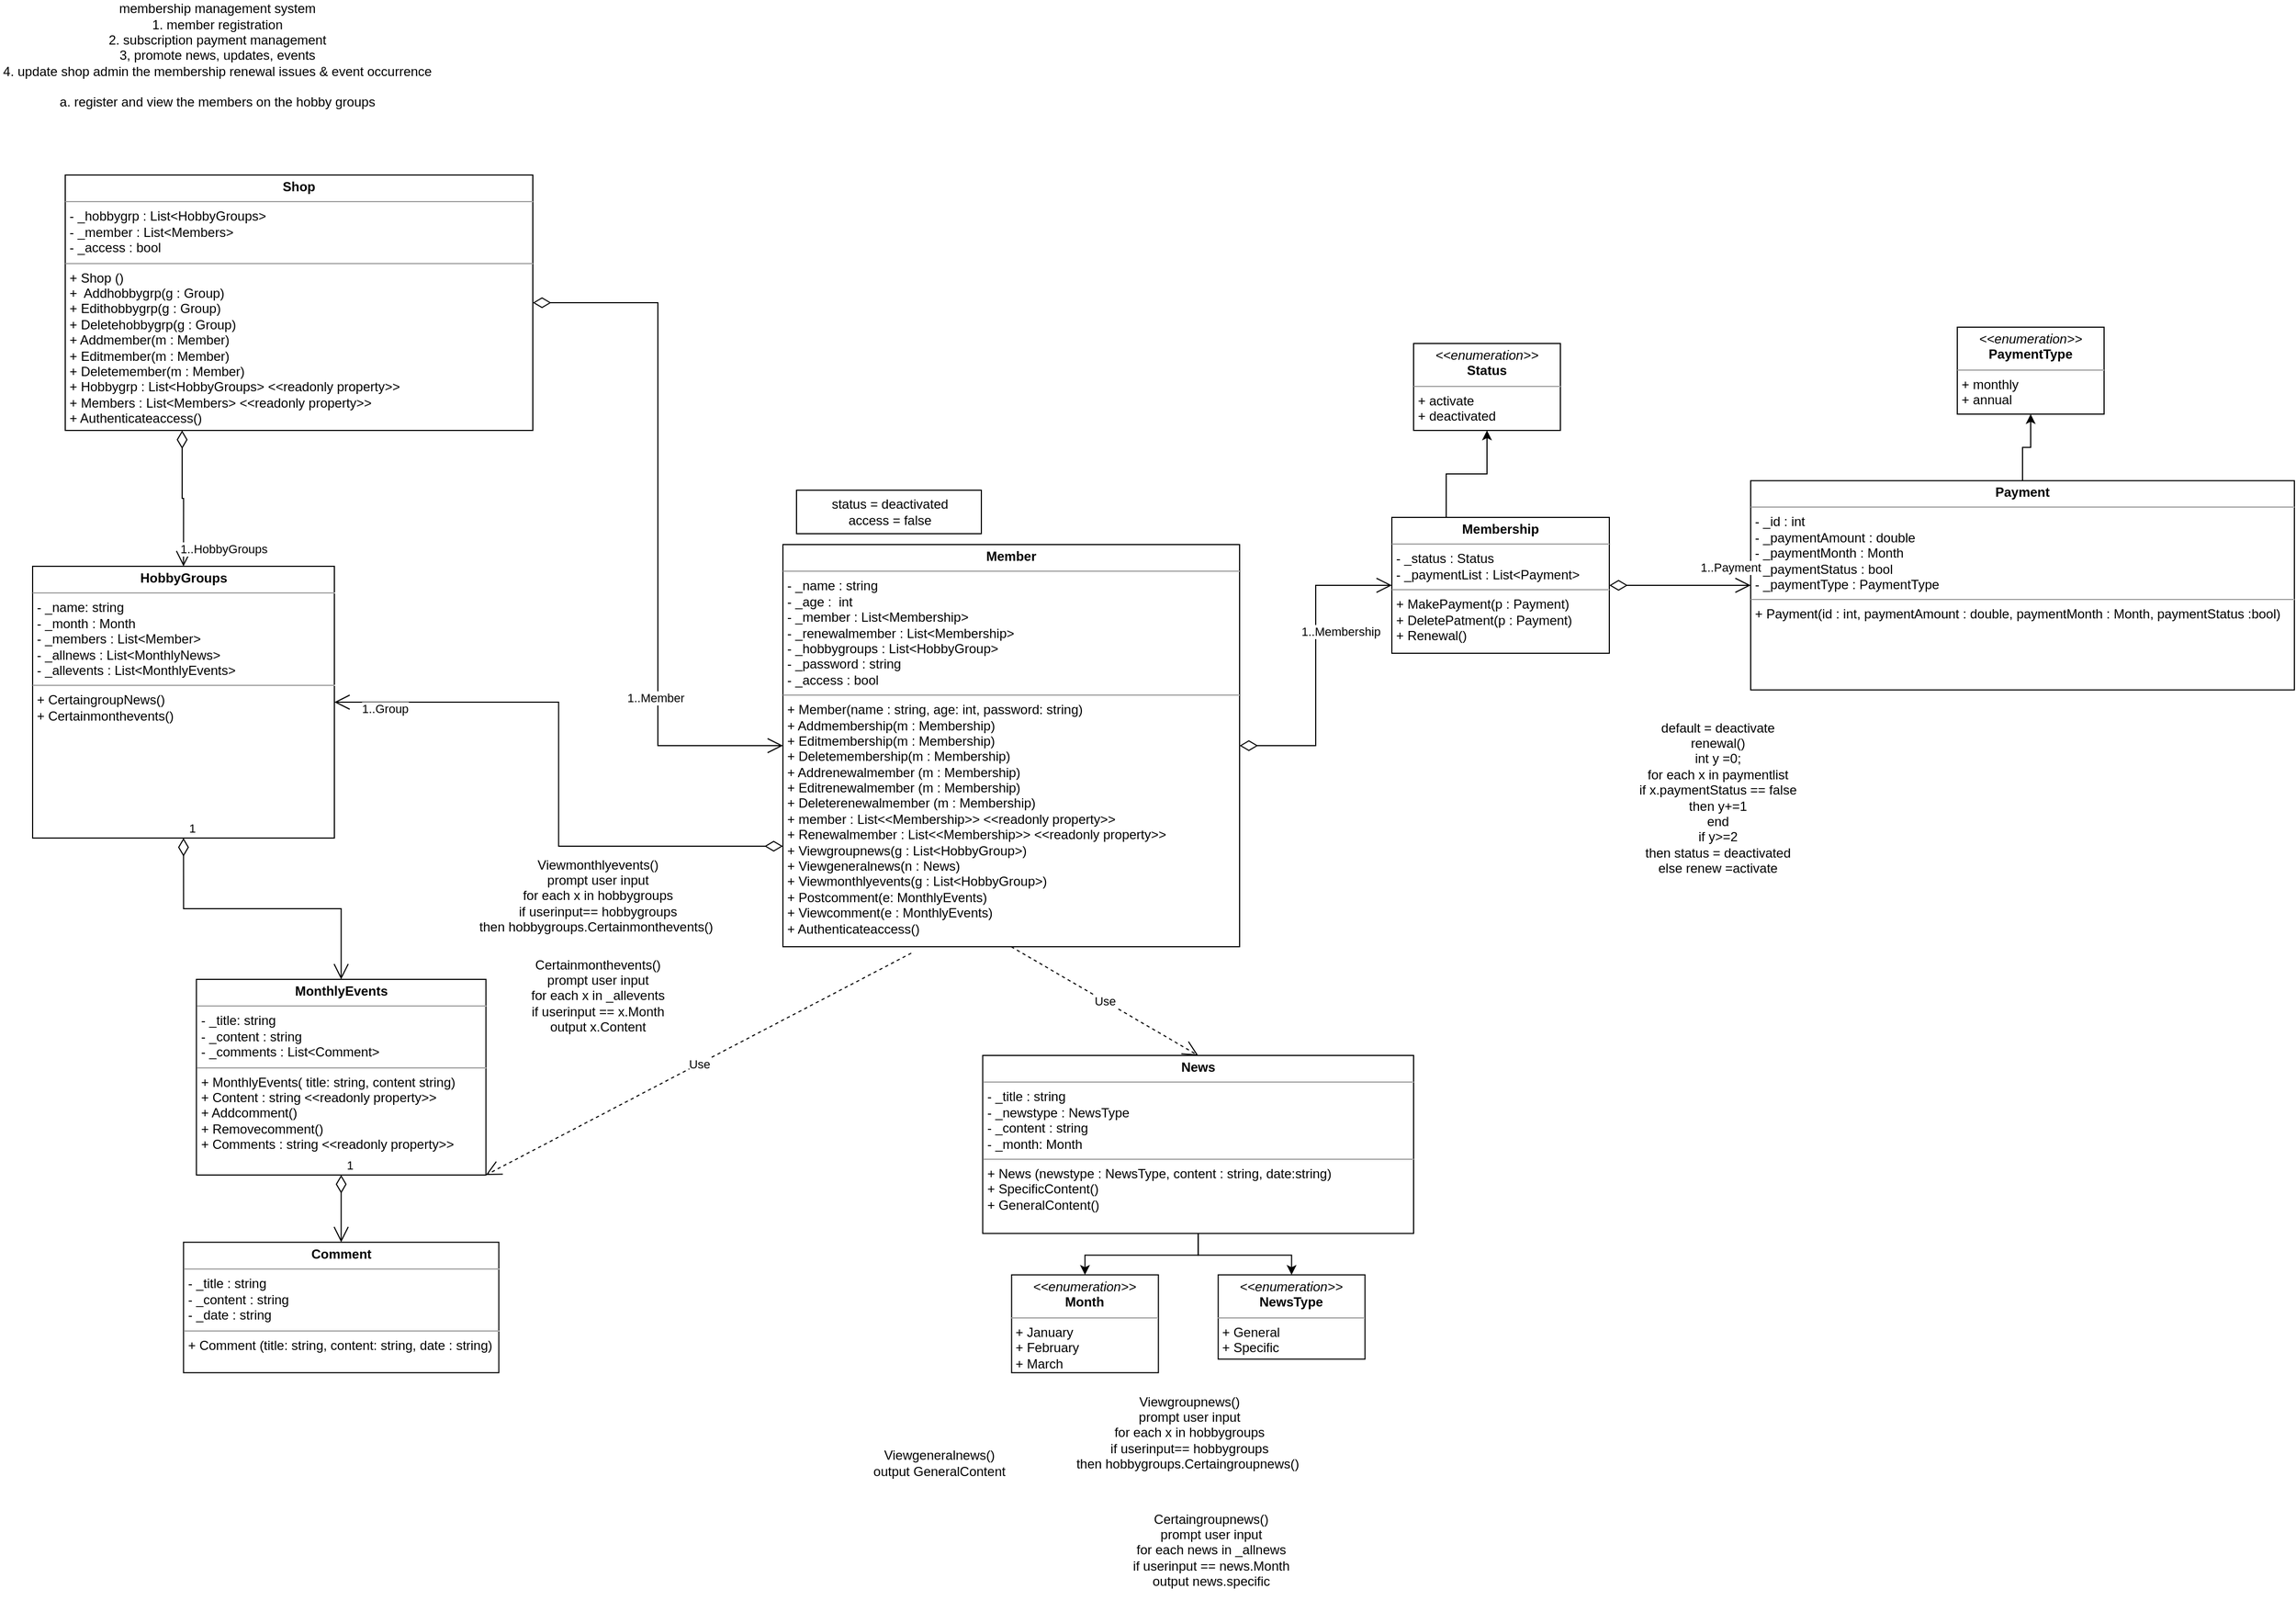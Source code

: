 <mxfile version="15.5.2" type="device"><diagram id="rBWH3AgNxMn95H7yer64" name="Page-1"><mxGraphModel dx="1910" dy="781" grid="1" gridSize="10" guides="1" tooltips="1" connect="1" arrows="1" fold="1" page="1" pageScale="1" pageWidth="850" pageHeight="1100" math="0" shadow="0"><root><mxCell id="0"/><mxCell id="1" parent="0"/><mxCell id="P4EmJS19oI5AWvJ8y8M_-1" value="membership management system&lt;br&gt;1. member registration&lt;br&gt;2. subscription payment management&lt;br&gt;3, promote news, updates, events&lt;br&gt;4. update shop admin the membership renewal issues &amp;amp; event occurrence&lt;br&gt;&lt;br&gt;a. register and view the members on the hobby groups&lt;br&gt;" style="text;html=1;strokeColor=none;fillColor=none;align=center;verticalAlign=middle;whiteSpace=wrap;rounded=0;" parent="1" vertex="1"><mxGeometry x="250" y="30" width="400" height="100" as="geometry"/></mxCell><mxCell id="1OzfhI8IsxFRPcYdNbpT-2" value="&lt;p style=&quot;margin: 0px ; margin-top: 4px ; text-align: center&quot;&gt;&lt;b&gt;HobbyGroups&lt;/b&gt;&lt;/p&gt;&lt;hr size=&quot;1&quot;&gt;&lt;p style=&quot;margin: 0px ; margin-left: 4px&quot;&gt;- _name: string&lt;/p&gt;&lt;p style=&quot;margin: 0px ; margin-left: 4px&quot;&gt;- _month : Month&lt;br&gt;- _members : List&amp;lt;Member&amp;gt;&lt;/p&gt;&lt;p style=&quot;margin: 0px ; margin-left: 4px&quot;&gt;- _allnews : List&amp;lt;MonthlyNews&amp;gt;&lt;/p&gt;&lt;p style=&quot;margin: 0px ; margin-left: 4px&quot;&gt;- _allevents : List&amp;lt;MonthlyEvents&amp;gt;&lt;/p&gt;&lt;hr size=&quot;1&quot;&gt;&lt;p style=&quot;margin: 0px ; margin-left: 4px&quot;&gt;+ CertaingroupNews()&lt;/p&gt;&lt;p style=&quot;margin: 0px ; margin-left: 4px&quot;&gt;+ Certainmonthevents()&lt;/p&gt;&lt;p style=&quot;margin: 0px ; margin-left: 4px&quot;&gt;&lt;br&gt;&lt;/p&gt;" style="verticalAlign=top;align=left;overflow=fill;fontSize=12;fontFamily=Helvetica;html=1;" vertex="1" parent="1"><mxGeometry x="280" y="550" width="277.5" height="250" as="geometry"/></mxCell><mxCell id="1OzfhI8IsxFRPcYdNbpT-52" style="edgeStyle=orthogonalEdgeStyle;rounded=0;orthogonalLoop=1;jettySize=auto;html=1;exitX=0.25;exitY=0;exitDx=0;exitDy=0;" edge="1" parent="1" source="1OzfhI8IsxFRPcYdNbpT-4" target="1OzfhI8IsxFRPcYdNbpT-43"><mxGeometry relative="1" as="geometry"><mxPoint x="1590" y="395" as="targetPoint"/></mxGeometry></mxCell><mxCell id="1OzfhI8IsxFRPcYdNbpT-4" value="&lt;p style=&quot;margin: 0px ; margin-top: 4px ; text-align: center&quot;&gt;&lt;b&gt;Membership&lt;/b&gt;&lt;/p&gt;&lt;hr size=&quot;1&quot;&gt;&lt;p style=&quot;margin: 0px ; margin-left: 4px&quot;&gt;- _status : Status&lt;/p&gt;&lt;p style=&quot;margin: 0px ; margin-left: 4px&quot;&gt;- _paymentList : List&amp;lt;Payment&amp;gt;&lt;br&gt;&lt;/p&gt;&lt;hr size=&quot;1&quot;&gt;&lt;p style=&quot;margin: 0px ; margin-left: 4px&quot;&gt;&lt;span&gt;+ MakePayment(p : Payment)&lt;/span&gt;&lt;br&gt;&lt;/p&gt;&lt;p style=&quot;margin: 0px ; margin-left: 4px&quot;&gt;+ DeletePatment(p : Payment)&lt;br&gt;+ Renewal()&lt;/p&gt;" style="verticalAlign=top;align=left;overflow=fill;fontSize=12;fontFamily=Helvetica;html=1;" vertex="1" parent="1"><mxGeometry x="1530" y="505" width="200" height="125" as="geometry"/></mxCell><mxCell id="1OzfhI8IsxFRPcYdNbpT-5" value="&lt;p style=&quot;margin: 0px ; margin-top: 4px ; text-align: center&quot;&gt;&lt;b&gt;Member&lt;/b&gt;&lt;/p&gt;&lt;hr size=&quot;1&quot;&gt;&lt;p style=&quot;margin: 0px ; margin-left: 4px&quot;&gt;- _name : string&amp;nbsp;&lt;/p&gt;&lt;p style=&quot;margin: 0px ; margin-left: 4px&quot;&gt;- _age :&amp;nbsp; int&lt;/p&gt;&lt;p style=&quot;margin: 0px ; margin-left: 4px&quot;&gt;- _member : List&amp;lt;Membership&amp;gt;&lt;br&gt;&lt;/p&gt;&lt;p style=&quot;margin: 0px ; margin-left: 4px&quot;&gt;- _renewalmember : List&amp;lt;Membership&amp;gt;&lt;/p&gt;&lt;p style=&quot;margin: 0px ; margin-left: 4px&quot;&gt;- _hobbygroups : List&amp;lt;HobbyGroup&amp;gt;&lt;/p&gt;&lt;p style=&quot;margin: 0px ; margin-left: 4px&quot;&gt;- _password : string&lt;/p&gt;&lt;p style=&quot;margin: 0px ; margin-left: 4px&quot;&gt;- _access : bool&lt;/p&gt;&lt;hr size=&quot;1&quot;&gt;&lt;p style=&quot;margin: 0px ; margin-left: 4px&quot;&gt;+ Member(name : string, age: int, password: string)&lt;/p&gt;&lt;p style=&quot;margin: 0px ; margin-left: 4px&quot;&gt;+ Addmembership(m : Membership)&lt;/p&gt;&lt;p style=&quot;margin: 0px ; margin-left: 4px&quot;&gt;+ Editmembership(m : Membership)&lt;/p&gt;&lt;p style=&quot;margin: 0px ; margin-left: 4px&quot;&gt;+ Deletemembership(m : Membership)&lt;/p&gt;&lt;p style=&quot;margin: 0px 0px 0px 4px&quot;&gt;+ Addrenewalmember&amp;nbsp;(m : Membership)&lt;/p&gt;&lt;p style=&quot;margin: 0px 0px 0px 4px&quot;&gt;+ Editrenewalmember&amp;nbsp;(m : Membership)&lt;/p&gt;&lt;p style=&quot;margin: 0px 0px 0px 4px&quot;&gt;+ Deleterenewalmember&amp;nbsp;(m : Membership)&lt;/p&gt;&lt;p style=&quot;margin: 0px ; margin-left: 4px&quot;&gt;+ member : List&amp;lt;&amp;lt;Membership&amp;gt;&amp;gt; &amp;lt;&amp;lt;readonly property&amp;gt;&amp;gt;&lt;/p&gt;&lt;p style=&quot;margin: 0px ; margin-left: 4px&quot;&gt;+ Renewalmember : List&amp;lt;&amp;lt;Membership&amp;gt;&amp;gt; &amp;lt;&amp;lt;readonly property&amp;gt;&amp;gt;&lt;/p&gt;&lt;p style=&quot;margin: 0px ; margin-left: 4px&quot;&gt;+ Viewgroupnews(g : List&amp;lt;HobbyGroup&amp;gt;)&lt;/p&gt;&lt;p style=&quot;margin: 0px ; margin-left: 4px&quot;&gt;+ Viewgeneralnews(n : News)&lt;/p&gt;&lt;p style=&quot;margin: 0px ; margin-left: 4px&quot;&gt;+ Viewmonthlyevents(g : List&amp;lt;HobbyGroup&amp;gt;)&lt;/p&gt;&lt;p style=&quot;margin: 0px ; margin-left: 4px&quot;&gt;+ Postcomment(e: MonthlyEvents)&lt;/p&gt;&lt;p style=&quot;margin: 0px ; margin-left: 4px&quot;&gt;+ Viewcomment(e : MonthlyEvents)&lt;/p&gt;&lt;p style=&quot;margin: 0px ; margin-left: 4px&quot;&gt;+ Authenticateaccess()&lt;/p&gt;&lt;p style=&quot;margin: 0px ; margin-left: 4px&quot;&gt;&lt;br&gt;&lt;/p&gt;" style="verticalAlign=top;align=left;overflow=fill;fontSize=12;fontFamily=Helvetica;html=1;" vertex="1" parent="1"><mxGeometry x="970" y="530" width="420" height="370" as="geometry"/></mxCell><mxCell id="1OzfhI8IsxFRPcYdNbpT-6" value="&lt;p style=&quot;margin: 0px ; margin-top: 4px ; text-align: center&quot;&gt;&lt;b&gt;Shop&lt;/b&gt;&lt;/p&gt;&lt;hr size=&quot;1&quot;&gt;&lt;p style=&quot;margin: 0px ; margin-left: 4px&quot;&gt;- _hobbygrp : List&amp;lt;HobbyGroups&amp;gt;&lt;/p&gt;&lt;p style=&quot;margin: 0px ; margin-left: 4px&quot;&gt;- _member : List&amp;lt;Members&amp;gt;&lt;/p&gt;&lt;p style=&quot;margin: 0px ; margin-left: 4px&quot;&gt;- _access : bool&lt;/p&gt;&lt;hr size=&quot;1&quot;&gt;&lt;p style=&quot;margin: 0px ; margin-left: 4px&quot;&gt;&lt;span&gt;+ Shop ()&lt;/span&gt;&lt;/p&gt;&lt;p style=&quot;margin: 0px ; margin-left: 4px&quot;&gt;&lt;span&gt;+&amp;nbsp; Addhobbygrp(g : Group)&lt;/span&gt;&lt;br&gt;&lt;/p&gt;&lt;p style=&quot;margin: 0px 0px 0px 4px&quot;&gt;+ Edithobbygrp(g : Group)&lt;/p&gt;&lt;p style=&quot;margin: 0px 0px 0px 4px&quot;&gt;+ Deletehobbygrp(g : Group)&lt;br&gt;&lt;/p&gt;&lt;p style=&quot;margin: 0px 0px 0px 4px&quot;&gt;+ Addmember(m : Member)&lt;/p&gt;&lt;p style=&quot;margin: 0px 0px 0px 4px&quot;&gt;+ Editmember(m : Member)&lt;/p&gt;&lt;p style=&quot;margin: 0px 0px 0px 4px&quot;&gt;+ Deletemember(m : Member)&lt;/p&gt;&lt;p style=&quot;margin: 0px 0px 0px 4px&quot;&gt;+ Hobbygrp : List&amp;lt;HobbyGroups&amp;gt; &amp;lt;&amp;lt;readonly property&amp;gt;&amp;gt;&lt;/p&gt;&lt;p style=&quot;margin: 0px 0px 0px 4px&quot;&gt;+ Members : List&amp;lt;Members&amp;gt; &amp;lt;&amp;lt;readonly property&amp;gt;&amp;gt;&lt;/p&gt;&lt;p style=&quot;margin: 0px 0px 0px 4px&quot;&gt;+ Authenticateaccess()&lt;/p&gt;" style="verticalAlign=top;align=left;overflow=fill;fontSize=12;fontFamily=Helvetica;html=1;" vertex="1" parent="1"><mxGeometry x="310" y="190" width="430" height="235" as="geometry"/></mxCell><mxCell id="1OzfhI8IsxFRPcYdNbpT-7" value="1..HobbyGroups" style="endArrow=open;html=1;endSize=12;startArrow=diamondThin;startSize=14;startFill=0;edgeStyle=orthogonalEdgeStyle;align=left;verticalAlign=bottom;rounded=0;exitX=0.25;exitY=1;exitDx=0;exitDy=0;entryX=0.5;entryY=0;entryDx=0;entryDy=0;" edge="1" parent="1" source="1OzfhI8IsxFRPcYdNbpT-6" target="1OzfhI8IsxFRPcYdNbpT-2"><mxGeometry x="0.881" y="-5" relative="1" as="geometry"><mxPoint x="490" y="400" as="sourcePoint"/><mxPoint x="570.0" y="805" as="targetPoint"/><mxPoint as="offset"/></mxGeometry></mxCell><mxCell id="1OzfhI8IsxFRPcYdNbpT-8" value="1..Member" style="endArrow=open;html=1;endSize=12;startArrow=diamondThin;startSize=14;startFill=0;edgeStyle=orthogonalEdgeStyle;align=left;verticalAlign=bottom;rounded=0;entryX=0;entryY=0.5;entryDx=0;entryDy=0;" edge="1" parent="1" source="1OzfhI8IsxFRPcYdNbpT-6" target="1OzfhI8IsxFRPcYdNbpT-5"><mxGeometry x="0.528" y="-30" relative="1" as="geometry"><mxPoint x="860" y="380" as="sourcePoint"/><mxPoint x="1020" y="380" as="targetPoint"/><mxPoint as="offset"/></mxGeometry></mxCell><mxCell id="1OzfhI8IsxFRPcYdNbpT-9" value="1..Membership" style="endArrow=open;html=1;endSize=12;startArrow=diamondThin;startSize=14;startFill=0;edgeStyle=orthogonalEdgeStyle;align=left;verticalAlign=bottom;rounded=0;entryX=0;entryY=0.5;entryDx=0;entryDy=0;" edge="1" parent="1" source="1OzfhI8IsxFRPcYdNbpT-5" target="1OzfhI8IsxFRPcYdNbpT-4"><mxGeometry x="0.158" y="15" relative="1" as="geometry"><mxPoint x="1420" y="720" as="sourcePoint"/><mxPoint x="1750" y="610" as="targetPoint"/><mxPoint as="offset"/></mxGeometry></mxCell><mxCell id="1OzfhI8IsxFRPcYdNbpT-12" value="&lt;p style=&quot;margin: 0px ; margin-top: 4px ; text-align: center&quot;&gt;&lt;b&gt;Comment&lt;/b&gt;&lt;/p&gt;&lt;hr size=&quot;1&quot;&gt;&lt;p style=&quot;margin: 0px ; margin-left: 4px&quot;&gt;&lt;span&gt;- _title : string&lt;/span&gt;&lt;br&gt;&lt;/p&gt;&lt;p style=&quot;margin: 0px 0px 0px 4px&quot;&gt;- _content : string&lt;/p&gt;&lt;p style=&quot;margin: 0px 0px 0px 4px&quot;&gt;- _date : string&lt;/p&gt;&lt;hr size=&quot;1&quot;&gt;&lt;p style=&quot;margin: 0px ; margin-left: 4px&quot;&gt;+ Comment (title: string, content: string, date : string)&lt;/p&gt;&lt;p style=&quot;margin: 0px ; margin-left: 4px&quot;&gt;&lt;br&gt;&lt;/p&gt;" style="verticalAlign=top;align=left;overflow=fill;fontSize=12;fontFamily=Helvetica;html=1;" vertex="1" parent="1"><mxGeometry x="418.76" y="1171.87" width="290" height="120" as="geometry"/></mxCell><mxCell id="1OzfhI8IsxFRPcYdNbpT-13" value="&lt;p style=&quot;margin: 0px ; margin-top: 4px ; text-align: center&quot;&gt;&lt;i&gt;&amp;lt;&amp;lt;enumeration&amp;gt;&amp;gt;&lt;/i&gt;&lt;br&gt;&lt;b&gt;Month&lt;/b&gt;&lt;/p&gt;&lt;hr size=&quot;1&quot;&gt;&lt;p style=&quot;margin: 0px ; margin-left: 4px&quot;&gt;+ January&lt;/p&gt;&lt;p style=&quot;margin: 0px ; margin-left: 4px&quot;&gt;+ February&lt;/p&gt;&lt;p style=&quot;margin: 0px ; margin-left: 4px&quot;&gt;+ March&lt;/p&gt;&lt;p style=&quot;margin: 0px ; margin-left: 4px&quot;&gt;+ April&lt;/p&gt;&lt;p style=&quot;margin: 0px ; margin-left: 4px&quot;&gt;+ May&lt;/p&gt;&lt;p style=&quot;margin: 0px ; margin-left: 4px&quot;&gt;+ June&lt;/p&gt;&lt;p style=&quot;margin: 0px ; margin-left: 4px&quot;&gt;+ July&lt;/p&gt;&lt;p style=&quot;margin: 0px ; margin-left: 4px&quot;&gt;+ August&lt;/p&gt;&lt;p style=&quot;margin: 0px ; margin-left: 4px&quot;&gt;+ September&lt;/p&gt;&lt;p style=&quot;margin: 0px ; margin-left: 4px&quot;&gt;+ October&lt;/p&gt;&lt;p style=&quot;margin: 0px ; margin-left: 4px&quot;&gt;+ November&lt;/p&gt;&lt;p style=&quot;margin: 0px ; margin-left: 4px&quot;&gt;+ December&lt;/p&gt;" style="verticalAlign=top;align=left;overflow=fill;fontSize=12;fontFamily=Helvetica;html=1;" vertex="1" parent="1"><mxGeometry x="1180.31" y="1201.87" width="135" height="90" as="geometry"/></mxCell><mxCell id="1OzfhI8IsxFRPcYdNbpT-24" value="&lt;p style=&quot;margin: 0px ; margin-top: 4px ; text-align: center&quot;&gt;&lt;b&gt;MonthlyEvents&lt;/b&gt;&lt;/p&gt;&lt;hr size=&quot;1&quot;&gt;&lt;p style=&quot;margin: 0px ; margin-left: 4px&quot;&gt;- _title: string&lt;/p&gt;&lt;p style=&quot;margin: 0px ; margin-left: 4px&quot;&gt;- _content : string&lt;/p&gt;&lt;p style=&quot;margin: 0px ; margin-left: 4px&quot;&gt;- _comments : List&amp;lt;Comment&amp;gt;&lt;/p&gt;&lt;hr size=&quot;1&quot;&gt;&lt;p style=&quot;margin: 0px ; margin-left: 4px&quot;&gt;+ MonthlyEvents( title: string, content string)&lt;/p&gt;&lt;p style=&quot;margin: 0px ; margin-left: 4px&quot;&gt;+ Content : string &amp;lt;&amp;lt;readonly property&amp;gt;&amp;gt;&lt;/p&gt;&lt;p style=&quot;margin: 0px ; margin-left: 4px&quot;&gt;+ Addcomment()&lt;/p&gt;&lt;p style=&quot;margin: 0px ; margin-left: 4px&quot;&gt;+ Removecomment()&lt;/p&gt;&lt;p style=&quot;margin: 0px ; margin-left: 4px&quot;&gt;+ Comments : string &amp;lt;&amp;lt;readonly property&amp;gt;&amp;gt;&lt;/p&gt;" style="verticalAlign=top;align=left;overflow=fill;fontSize=12;fontFamily=Helvetica;html=1;" vertex="1" parent="1"><mxGeometry x="430.63" y="930" width="266.25" height="180" as="geometry"/></mxCell><mxCell id="1OzfhI8IsxFRPcYdNbpT-55" style="edgeStyle=orthogonalEdgeStyle;rounded=0;orthogonalLoop=1;jettySize=auto;html=1;exitX=0.5;exitY=1;exitDx=0;exitDy=0;" edge="1" parent="1" source="1OzfhI8IsxFRPcYdNbpT-25" target="1OzfhI8IsxFRPcYdNbpT-13"><mxGeometry relative="1" as="geometry"/></mxCell><mxCell id="1OzfhI8IsxFRPcYdNbpT-38" value="&lt;p style=&quot;margin: 0px ; margin-top: 4px ; text-align: center&quot;&gt;&lt;i&gt;&amp;lt;&amp;lt;enumeration&amp;gt;&amp;gt;&lt;/i&gt;&lt;br&gt;&lt;b&gt;NewsType&lt;/b&gt;&lt;/p&gt;&lt;hr size=&quot;1&quot;&gt;&lt;p style=&quot;margin: 0px ; margin-left: 4px&quot;&gt;+ General&lt;/p&gt;&lt;p style=&quot;margin: 0px ; margin-left: 4px&quot;&gt;+ Specific&lt;/p&gt;" style="verticalAlign=top;align=left;overflow=fill;fontSize=12;fontFamily=Helvetica;html=1;" vertex="1" parent="1"><mxGeometry x="1370.31" y="1201.87" width="135" height="77.5" as="geometry"/></mxCell><mxCell id="1OzfhI8IsxFRPcYdNbpT-43" value="&lt;p style=&quot;margin: 0px ; margin-top: 4px ; text-align: center&quot;&gt;&lt;i&gt;&amp;lt;&amp;lt;enumeration&amp;gt;&amp;gt;&lt;/i&gt;&lt;br&gt;&lt;b&gt;Status&lt;/b&gt;&lt;/p&gt;&lt;hr size=&quot;1&quot;&gt;&lt;p style=&quot;margin: 0px ; margin-left: 4px&quot;&gt;+ activate&lt;/p&gt;&lt;p style=&quot;margin: 0px ; margin-left: 4px&quot;&gt;+ deactivated&lt;/p&gt;" style="verticalAlign=top;align=left;overflow=fill;fontSize=12;fontFamily=Helvetica;html=1;" vertex="1" parent="1"><mxGeometry x="1550" y="345" width="135" height="80" as="geometry"/></mxCell><mxCell id="1OzfhI8IsxFRPcYdNbpT-49" value="status = deactivated&lt;br&gt;access = false" style="html=1;" vertex="1" parent="1"><mxGeometry x="982.5" y="480" width="170" height="40" as="geometry"/></mxCell><mxCell id="1OzfhI8IsxFRPcYdNbpT-54" style="edgeStyle=orthogonalEdgeStyle;rounded=0;orthogonalLoop=1;jettySize=auto;html=1;entryX=0.5;entryY=1;entryDx=0;entryDy=0;" edge="1" parent="1" source="1OzfhI8IsxFRPcYdNbpT-50" target="1OzfhI8IsxFRPcYdNbpT-53"><mxGeometry relative="1" as="geometry"/></mxCell><mxCell id="1OzfhI8IsxFRPcYdNbpT-50" value="&lt;p style=&quot;margin: 0px ; margin-top: 4px ; text-align: center&quot;&gt;&lt;b&gt;Payment&lt;/b&gt;&lt;/p&gt;&lt;hr size=&quot;1&quot;&gt;&lt;p style=&quot;margin: 0px ; margin-left: 4px&quot;&gt;- _id : int&lt;br&gt;&lt;/p&gt;&lt;p style=&quot;margin: 0px ; margin-left: 4px&quot;&gt;- _paymentAmount : double&lt;/p&gt;&lt;p style=&quot;margin: 0px ; margin-left: 4px&quot;&gt;- _paymentMonth : Month&lt;/p&gt;&lt;p style=&quot;margin: 0px ; margin-left: 4px&quot;&gt;- _paymentStatus : bool&lt;/p&gt;&lt;p style=&quot;margin: 0px ; margin-left: 4px&quot;&gt;- _paymentType : PaymentType&lt;/p&gt;&lt;hr size=&quot;1&quot;&gt;&lt;p style=&quot;margin: 0px ; margin-left: 4px&quot;&gt;+ Payment(id : int, paymentAmount : double, paymentMonth : Month, paymentStatus :bool)&lt;/p&gt;&lt;p style=&quot;margin: 0px 0px 0px 4px&quot;&gt;&lt;br&gt;&lt;/p&gt;&lt;p style=&quot;margin: 0px 0px 0px 4px&quot;&gt;&lt;br&gt;&lt;/p&gt;" style="verticalAlign=top;align=left;overflow=fill;fontSize=12;fontFamily=Helvetica;html=1;" vertex="1" parent="1"><mxGeometry x="1860" y="471.25" width="500" height="192.5" as="geometry"/></mxCell><mxCell id="1OzfhI8IsxFRPcYdNbpT-51" value="1..Payment" style="endArrow=open;html=1;endSize=12;startArrow=diamondThin;startSize=14;startFill=0;edgeStyle=orthogonalEdgeStyle;align=left;verticalAlign=bottom;rounded=0;exitX=1;exitY=0.5;exitDx=0;exitDy=0;entryX=0;entryY=0.5;entryDx=0;entryDy=0;" edge="1" parent="1" source="1OzfhI8IsxFRPcYdNbpT-4" target="1OzfhI8IsxFRPcYdNbpT-50"><mxGeometry x="0.25" y="8" relative="1" as="geometry"><mxPoint x="1810" y="575" as="sourcePoint"/><mxPoint x="1970" y="575" as="targetPoint"/><mxPoint as="offset"/></mxGeometry></mxCell><mxCell id="1OzfhI8IsxFRPcYdNbpT-53" value="&lt;p style=&quot;margin: 0px ; margin-top: 4px ; text-align: center&quot;&gt;&lt;i&gt;&amp;lt;&amp;lt;enumeration&amp;gt;&amp;gt;&lt;/i&gt;&lt;br&gt;&lt;b&gt;PaymentType&lt;/b&gt;&lt;/p&gt;&lt;hr size=&quot;1&quot;&gt;&lt;p style=&quot;margin: 0px ; margin-left: 4px&quot;&gt;+ monthly&lt;/p&gt;&lt;p style=&quot;margin: 0px ; margin-left: 4px&quot;&gt;+ annual&lt;/p&gt;&lt;p style=&quot;margin: 0px ; margin-left: 4px&quot;&gt;&lt;br&gt;&lt;/p&gt;" style="verticalAlign=top;align=left;overflow=fill;fontSize=12;fontFamily=Helvetica;html=1;" vertex="1" parent="1"><mxGeometry x="2050" y="330" width="135" height="80" as="geometry"/></mxCell><mxCell id="1OzfhI8IsxFRPcYdNbpT-57" value="1..Group" style="endArrow=open;html=1;endSize=12;startArrow=diamondThin;startSize=14;startFill=0;edgeStyle=orthogonalEdgeStyle;align=left;verticalAlign=bottom;rounded=0;entryX=1;entryY=0.5;entryDx=0;entryDy=0;exitX=0;exitY=0.75;exitDx=0;exitDy=0;" edge="1" parent="1" source="1OzfhI8IsxFRPcYdNbpT-5" target="1OzfhI8IsxFRPcYdNbpT-2"><mxGeometry x="0.915" y="15" relative="1" as="geometry"><mxPoint x="840.0" y="970" as="sourcePoint"/><mxPoint x="665.0" y="890" as="targetPoint"/><mxPoint as="offset"/></mxGeometry></mxCell><mxCell id="1OzfhI8IsxFRPcYdNbpT-66" style="edgeStyle=orthogonalEdgeStyle;rounded=0;orthogonalLoop=1;jettySize=auto;html=1;" edge="1" parent="1" source="1OzfhI8IsxFRPcYdNbpT-25" target="1OzfhI8IsxFRPcYdNbpT-38"><mxGeometry relative="1" as="geometry"/></mxCell><mxCell id="1OzfhI8IsxFRPcYdNbpT-25" value="&lt;p style=&quot;margin: 0px ; margin-top: 4px ; text-align: center&quot;&gt;&lt;b&gt;News&lt;/b&gt;&lt;/p&gt;&lt;hr size=&quot;1&quot;&gt;&lt;p style=&quot;margin: 0px ; margin-left: 4px&quot;&gt;- _title : string&amp;nbsp;&lt;/p&gt;&lt;p style=&quot;margin: 0px ; margin-left: 4px&quot;&gt;- _newstype : NewsType&lt;br&gt;- _content : string&lt;/p&gt;&lt;p style=&quot;margin: 0px ; margin-left: 4px&quot;&gt;- _month: Month&lt;/p&gt;&lt;hr size=&quot;1&quot;&gt;&lt;p style=&quot;margin: 0px ; margin-left: 4px&quot;&gt;+ News (newstype : NewsType, content : string, date:string)&lt;/p&gt;&lt;p style=&quot;margin: 0px ; margin-left: 4px&quot;&gt;+ SpecificContent()&lt;/p&gt;&lt;p style=&quot;margin: 0px ; margin-left: 4px&quot;&gt;+ GeneralContent()&lt;/p&gt;" style="verticalAlign=top;align=left;overflow=fill;fontSize=12;fontFamily=Helvetica;html=1;" vertex="1" parent="1"><mxGeometry x="1153.75" y="1000" width="396.25" height="163.75" as="geometry"/></mxCell><mxCell id="1OzfhI8IsxFRPcYdNbpT-64" value="&lt;span&gt;Viewmonthlyevents()&lt;/span&gt;&lt;br&gt;&lt;span&gt;prompt user input&lt;/span&gt;&lt;br&gt;&lt;span&gt;for each x in hobbygroups&lt;/span&gt;&lt;br&gt;&lt;span&gt;if userinput== hobbygroups&lt;/span&gt;&lt;br&gt;&lt;span&gt;then hobbygroups.Certainmonthevents()&amp;nbsp;&lt;/span&gt;" style="text;html=1;strokeColor=none;fillColor=none;align=center;verticalAlign=middle;whiteSpace=wrap;rounded=0;" vertex="1" parent="1"><mxGeometry x="685" y="807.5" width="230" height="90" as="geometry"/></mxCell><mxCell id="1OzfhI8IsxFRPcYdNbpT-65" value="&lt;span&gt;Certainmonthevents()&lt;/span&gt;&lt;br&gt;&lt;span&gt;prompt user input&lt;/span&gt;&lt;br&gt;&lt;span&gt;for each x in _allevents&lt;/span&gt;&lt;br&gt;&lt;span&gt;if userinput == x.Month&lt;/span&gt;&lt;br&gt;&lt;span&gt;output x.Content&lt;/span&gt;" style="text;html=1;strokeColor=none;fillColor=none;align=center;verticalAlign=middle;whiteSpace=wrap;rounded=0;" vertex="1" parent="1"><mxGeometry x="690" y="910" width="220" height="70" as="geometry"/></mxCell><mxCell id="1OzfhI8IsxFRPcYdNbpT-67" value="&lt;span&gt;Viewgroupnews()&lt;/span&gt;&lt;br&gt;&lt;span&gt;prompt user input&lt;/span&gt;&lt;br&gt;&lt;span&gt;for each x in hobbygroups&lt;/span&gt;&lt;br&gt;&lt;span&gt;if userinput== hobbygroups&lt;/span&gt;&lt;br&gt;&lt;span&gt;then hobbygroups.Certaingroupnews()&amp;nbsp;&lt;/span&gt;" style="text;html=1;strokeColor=none;fillColor=none;align=center;verticalAlign=middle;whiteSpace=wrap;rounded=0;" vertex="1" parent="1"><mxGeometry x="1229.07" y="1301.87" width="230" height="90" as="geometry"/></mxCell><mxCell id="1OzfhI8IsxFRPcYdNbpT-68" value="&lt;span&gt;Certaingroupnews()&lt;/span&gt;&lt;br&gt;&lt;span&gt;prompt user input&lt;/span&gt;&lt;br&gt;&lt;span&gt;for each news in _allnews&lt;/span&gt;&lt;br&gt;&lt;span&gt;if userinput == news.Month &lt;br&gt;&lt;/span&gt;&lt;span&gt;output news.specific&lt;/span&gt;" style="text;html=1;strokeColor=none;fillColor=none;align=center;verticalAlign=middle;whiteSpace=wrap;rounded=0;" vertex="1" parent="1"><mxGeometry x="1198.13" y="1410" width="331.87" height="90" as="geometry"/></mxCell><mxCell id="1OzfhI8IsxFRPcYdNbpT-69" value="1" style="endArrow=open;html=1;endSize=12;startArrow=diamondThin;startSize=14;startFill=0;edgeStyle=orthogonalEdgeStyle;align=left;verticalAlign=bottom;rounded=0;exitX=0.5;exitY=1;exitDx=0;exitDy=0;" edge="1" parent="1" source="1OzfhI8IsxFRPcYdNbpT-2" target="1OzfhI8IsxFRPcYdNbpT-24"><mxGeometry x="-1" y="3" relative="1" as="geometry"><mxPoint x="630" y="880" as="sourcePoint"/><mxPoint x="630" y="920" as="targetPoint"/></mxGeometry></mxCell><mxCell id="1OzfhI8IsxFRPcYdNbpT-72" value="1" style="endArrow=open;html=1;endSize=12;startArrow=diamondThin;startSize=14;startFill=0;edgeStyle=orthogonalEdgeStyle;align=left;verticalAlign=bottom;rounded=0;entryX=0.5;entryY=0;entryDx=0;entryDy=0;exitX=0.5;exitY=1;exitDx=0;exitDy=0;" edge="1" parent="1" source="1OzfhI8IsxFRPcYdNbpT-24" target="1OzfhI8IsxFRPcYdNbpT-12"><mxGeometry x="-1" y="3" relative="1" as="geometry"><mxPoint x="564" y="1060" as="sourcePoint"/><mxPoint x="540" y="1140" as="targetPoint"/></mxGeometry></mxCell><mxCell id="1OzfhI8IsxFRPcYdNbpT-77" value="Use" style="endArrow=open;endSize=12;dashed=1;html=1;rounded=0;exitX=0.281;exitY=1.016;exitDx=0;exitDy=0;exitPerimeter=0;entryX=1;entryY=1;entryDx=0;entryDy=0;" edge="1" parent="1" source="1OzfhI8IsxFRPcYdNbpT-5" target="1OzfhI8IsxFRPcYdNbpT-24"><mxGeometry width="160" relative="1" as="geometry"><mxPoint x="780" y="980" as="sourcePoint"/><mxPoint x="940" y="980" as="targetPoint"/></mxGeometry></mxCell><mxCell id="1OzfhI8IsxFRPcYdNbpT-78" value="&lt;span&gt;Viewgeneralnews()&lt;/span&gt;&lt;br&gt;output GeneralContent" style="text;html=1;strokeColor=none;fillColor=none;align=center;verticalAlign=middle;whiteSpace=wrap;rounded=0;" vertex="1" parent="1"><mxGeometry x="999.07" y="1330" width="230" height="90" as="geometry"/></mxCell><mxCell id="1OzfhI8IsxFRPcYdNbpT-80" value="Use" style="endArrow=open;endSize=12;dashed=1;html=1;rounded=0;exitX=0.5;exitY=1;exitDx=0;exitDy=0;entryX=0.5;entryY=0;entryDx=0;entryDy=0;" edge="1" parent="1" source="1OzfhI8IsxFRPcYdNbpT-5" target="1OzfhI8IsxFRPcYdNbpT-25"><mxGeometry width="160" relative="1" as="geometry"><mxPoint x="1098.02" y="895.44" as="sourcePoint"/><mxPoint x="710" y="1130.0" as="targetPoint"/></mxGeometry></mxCell><mxCell id="1OzfhI8IsxFRPcYdNbpT-81" value="&lt;span&gt;default = deactivate&lt;/span&gt;&lt;br&gt;&lt;span&gt;renewal()&lt;/span&gt;&lt;br&gt;&lt;span&gt;int y =0;&lt;/span&gt;&lt;br&gt;&lt;span&gt;for each x in paymentlist&lt;/span&gt;&lt;br&gt;&lt;span&gt;if x.paymentStatus == false&lt;/span&gt;&lt;br&gt;&lt;span&gt;then y+=1&lt;/span&gt;&lt;br&gt;&lt;span&gt;end&lt;/span&gt;&lt;br&gt;&lt;span&gt;if y&amp;gt;=2&lt;/span&gt;&lt;br&gt;&lt;span&gt;then status = deactivated&lt;/span&gt;&lt;br&gt;&lt;span&gt;else renew =activate&lt;/span&gt;" style="text;html=1;strokeColor=none;fillColor=none;align=center;verticalAlign=middle;whiteSpace=wrap;rounded=0;" vertex="1" parent="1"><mxGeometry x="1620" y="717.5" width="420" height="90" as="geometry"/></mxCell></root></mxGraphModel></diagram></mxfile>